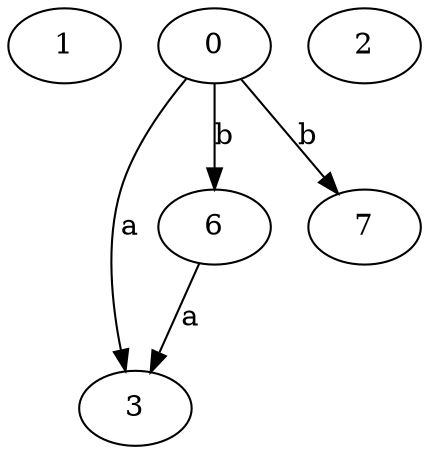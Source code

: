 strict digraph  {
1;
0;
2;
3;
6;
7;
0 -> 3  [label=a];
0 -> 6  [label=b];
0 -> 7  [label=b];
6 -> 3  [label=a];
}
